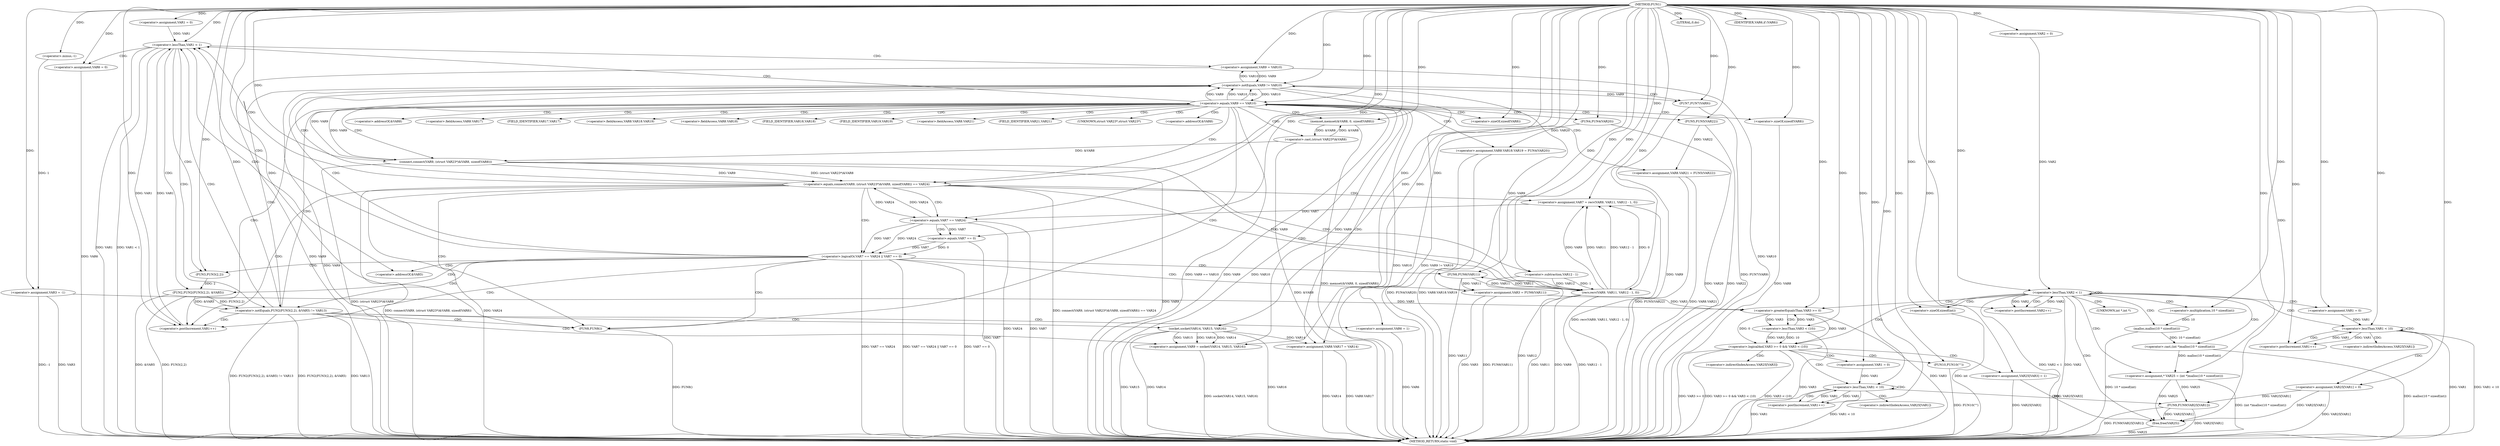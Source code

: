 digraph FUN1 {  
"1000100" [label = "(METHOD,FUN1)" ]
"1000304" [label = "(METHOD_RETURN,static void)" ]
"1000105" [label = "(<operator>.assignment,VAR3 = -1)" ]
"1000107" [label = "(<operator>.minus,-1)" ]
"1000110" [label = "(<operator>.assignment,VAR1 = 0)" ]
"1000113" [label = "(<operator>.lessThan,VAR1 < 1)" ]
"1000116" [label = "(<operator>.postIncrement,VAR1++)" ]
"1000122" [label = "(<operator>.assignment,VAR6 = 0)" ]
"1000128" [label = "(<operator>.assignment,VAR9 = VAR10)" ]
"1000135" [label = "(<operator>.notEquals,FUN2(FUN3(2,2), &VAR5) != VAR13)" ]
"1000136" [label = "(FUN2,FUN2(FUN3(2,2), &VAR5))" ]
"1000137" [label = "(FUN3,FUN3(2,2))" ]
"1000145" [label = "(<operator>.assignment,VAR6 = 1)" ]
"1000148" [label = "(<operator>.assignment,VAR9 = socket(VAR14, VAR15, VAR16))" ]
"1000150" [label = "(socket,socket(VAR14, VAR15, VAR16))" ]
"1000155" [label = "(<operator>.equals,VAR9 == VAR10)" ]
"1000160" [label = "(memset,memset(&VAR8, 0, sizeof(VAR8)))" ]
"1000164" [label = "(<operator>.sizeOf,sizeof(VAR8))" ]
"1000166" [label = "(<operator>.assignment,VAR8.VAR17 = VAR14)" ]
"1000171" [label = "(<operator>.assignment,VAR8.VAR18.VAR19 = FUN4(VAR20))" ]
"1000177" [label = "(FUN4,FUN4(VAR20))" ]
"1000179" [label = "(<operator>.assignment,VAR8.VAR21 = FUN5(VAR22))" ]
"1000183" [label = "(FUN5,FUN5(VAR22))" ]
"1000186" [label = "(<operator>.equals,connect(VAR9, (struct VAR23*)&VAR8, sizeof(VAR8)) == VAR24)" ]
"1000187" [label = "(connect,connect(VAR9, (struct VAR23*)&VAR8, sizeof(VAR8)))" ]
"1000189" [label = "(<operator>.cast,(struct VAR23*)&VAR8)" ]
"1000193" [label = "(<operator>.sizeOf,sizeof(VAR8))" ]
"1000198" [label = "(<operator>.assignment,VAR7 = recv(VAR9, VAR11, VAR12 - 1, 0))" ]
"1000200" [label = "(recv,recv(VAR9, VAR11, VAR12 - 1, 0))" ]
"1000203" [label = "(<operator>.subtraction,VAR12 - 1)" ]
"1000208" [label = "(<operator>.logicalOr,VAR7 == VAR24 || VAR7 == 0)" ]
"1000209" [label = "(<operator>.equals,VAR7 == VAR24)" ]
"1000212" [label = "(<operator>.equals,VAR7 == 0)" ]
"1000217" [label = "(<operator>.assignment,VAR3 = FUN6(VAR11))" ]
"1000219" [label = "(FUN6,FUN6(VAR11))" ]
"1000221" [label = "(LITERAL,0,do)" ]
"1000223" [label = "(<operator>.notEquals,VAR9 != VAR10)" ]
"1000227" [label = "(FUN7,FUN7(VAR9))" ]
"1000230" [label = "(IDENTIFIER,VAR6,if (VAR6))" ]
"1000232" [label = "(FUN8,FUN8())" ]
"1000234" [label = "(<operator>.assignment,VAR2 = 0)" ]
"1000237" [label = "(<operator>.lessThan,VAR2 < 1)" ]
"1000240" [label = "(<operator>.postIncrement,VAR2++)" ]
"1000246" [label = "(<operator>.assignment,* VAR25 = (int *)malloc(10 * sizeof(int)))" ]
"1000248" [label = "(<operator>.cast,(int *)malloc(10 * sizeof(int)))" ]
"1000250" [label = "(malloc,malloc(10 * sizeof(int)))" ]
"1000251" [label = "(<operator>.multiplication,10 * sizeof(int))" ]
"1000253" [label = "(<operator>.sizeOf,sizeof(int))" ]
"1000256" [label = "(<operator>.assignment,VAR1 = 0)" ]
"1000259" [label = "(<operator>.lessThan,VAR1 < 10)" ]
"1000262" [label = "(<operator>.postIncrement,VAR1++)" ]
"1000265" [label = "(<operator>.assignment,VAR25[VAR1] = 0)" ]
"1000271" [label = "(<operator>.logicalAnd,VAR3 >= 0 && VAR3 < (10))" ]
"1000272" [label = "(<operator>.greaterEqualsThan,VAR3 >= 0)" ]
"1000275" [label = "(<operator>.lessThan,VAR3 < (10))" ]
"1000279" [label = "(<operator>.assignment,VAR25[VAR3] = 1)" ]
"1000285" [label = "(<operator>.assignment,VAR1 = 0)" ]
"1000288" [label = "(<operator>.lessThan,VAR1 < 10)" ]
"1000291" [label = "(<operator>.postIncrement,VAR1++)" ]
"1000294" [label = "(FUN9,FUN9(VAR25[VAR1]))" ]
"1000300" [label = "(FUN10,FUN10(\"\"))" ]
"1000302" [label = "(free,free(VAR25))" ]
"1000140" [label = "(<operator>.addressOf,&VAR5)" ]
"1000161" [label = "(<operator>.addressOf,&VAR8)" ]
"1000167" [label = "(<operator>.fieldAccess,VAR8.VAR17)" ]
"1000169" [label = "(FIELD_IDENTIFIER,VAR17,VAR17)" ]
"1000172" [label = "(<operator>.fieldAccess,VAR8.VAR18.VAR19)" ]
"1000173" [label = "(<operator>.fieldAccess,VAR8.VAR18)" ]
"1000175" [label = "(FIELD_IDENTIFIER,VAR18,VAR18)" ]
"1000176" [label = "(FIELD_IDENTIFIER,VAR19,VAR19)" ]
"1000180" [label = "(<operator>.fieldAccess,VAR8.VAR21)" ]
"1000182" [label = "(FIELD_IDENTIFIER,VAR21,VAR21)" ]
"1000190" [label = "(UNKNOWN,struct VAR23*,struct VAR23*)" ]
"1000191" [label = "(<operator>.addressOf,&VAR8)" ]
"1000249" [label = "(UNKNOWN,int *,int *)" ]
"1000266" [label = "(<operator>.indirectIndexAccess,VAR25[VAR1])" ]
"1000280" [label = "(<operator>.indirectIndexAccess,VAR25[VAR3])" ]
"1000295" [label = "(<operator>.indirectIndexAccess,VAR25[VAR1])" ]
  "1000122" -> "1000304"  [ label = "DDG: VAR6"] 
  "1000259" -> "1000304"  [ label = "DDG: VAR1 < 10"] 
  "1000246" -> "1000304"  [ label = "DDG: (int *)malloc(10 * sizeof(int))"] 
  "1000187" -> "1000304"  [ label = "DDG: VAR9"] 
  "1000177" -> "1000304"  [ label = "DDG: VAR20"] 
  "1000128" -> "1000304"  [ label = "DDG: VAR10"] 
  "1000259" -> "1000304"  [ label = "DDG: VAR1"] 
  "1000186" -> "1000304"  [ label = "DDG: connect(VAR9, (struct VAR23*)&VAR8, sizeof(VAR8)) == VAR24"] 
  "1000171" -> "1000304"  [ label = "DDG: VAR8.VAR18.VAR19"] 
  "1000186" -> "1000304"  [ label = "DDG: connect(VAR9, (struct VAR23*)&VAR8, sizeof(VAR8))"] 
  "1000135" -> "1000304"  [ label = "DDG: VAR13"] 
  "1000223" -> "1000304"  [ label = "DDG: VAR10"] 
  "1000250" -> "1000304"  [ label = "DDG: 10 * sizeof(int)"] 
  "1000193" -> "1000304"  [ label = "DDG: VAR8"] 
  "1000200" -> "1000304"  [ label = "DDG: VAR9"] 
  "1000227" -> "1000304"  [ label = "DDG: FUN7(VAR9)"] 
  "1000223" -> "1000304"  [ label = "DDG: VAR9 != VAR10"] 
  "1000237" -> "1000304"  [ label = "DDG: VAR2 < 1"] 
  "1000208" -> "1000304"  [ label = "DDG: VAR7 == VAR24"] 
  "1000209" -> "1000304"  [ label = "DDG: VAR7"] 
  "1000105" -> "1000304"  [ label = "DDG: -1"] 
  "1000294" -> "1000304"  [ label = "DDG: FUN9(VAR25[VAR1])"] 
  "1000150" -> "1000304"  [ label = "DDG: VAR14"] 
  "1000271" -> "1000304"  [ label = "DDG: VAR3 < (10)"] 
  "1000279" -> "1000304"  [ label = "DDG: VAR25[VAR3]"] 
  "1000198" -> "1000304"  [ label = "DDG: recv(VAR9, VAR11, VAR12 - 1, 0)"] 
  "1000155" -> "1000304"  [ label = "DDG: VAR10"] 
  "1000302" -> "1000304"  [ label = "DDG: VAR25"] 
  "1000217" -> "1000304"  [ label = "DDG: FUN6(VAR11)"] 
  "1000160" -> "1000304"  [ label = "DDG: memset(&VAR8, 0, sizeof(VAR8))"] 
  "1000227" -> "1000304"  [ label = "DDG: VAR9"] 
  "1000253" -> "1000304"  [ label = "DDG: int"] 
  "1000187" -> "1000304"  [ label = "DDG: (struct VAR23*)&VAR8"] 
  "1000237" -> "1000304"  [ label = "DDG: VAR2"] 
  "1000113" -> "1000304"  [ label = "DDG: VAR1"] 
  "1000136" -> "1000304"  [ label = "DDG: &VAR5"] 
  "1000186" -> "1000304"  [ label = "DDG: VAR24"] 
  "1000183" -> "1000304"  [ label = "DDG: VAR22"] 
  "1000150" -> "1000304"  [ label = "DDG: VAR15"] 
  "1000128" -> "1000304"  [ label = "DDG: VAR9"] 
  "1000155" -> "1000304"  [ label = "DDG: VAR9 == VAR10"] 
  "1000166" -> "1000304"  [ label = "DDG: VAR8.VAR17"] 
  "1000288" -> "1000304"  [ label = "DDG: VAR1"] 
  "1000189" -> "1000304"  [ label = "DDG: &VAR8"] 
  "1000179" -> "1000304"  [ label = "DDG: VAR8.VAR21"] 
  "1000217" -> "1000304"  [ label = "DDG: VAR3"] 
  "1000200" -> "1000304"  [ label = "DDG: VAR12 - 1"] 
  "1000208" -> "1000304"  [ label = "DDG: VAR7 == VAR24 || VAR7 == 0"] 
  "1000265" -> "1000304"  [ label = "DDG: VAR25[VAR1]"] 
  "1000150" -> "1000304"  [ label = "DDG: VAR16"] 
  "1000275" -> "1000304"  [ label = "DDG: VAR3"] 
  "1000300" -> "1000304"  [ label = "DDG: FUN10(\"\")"] 
  "1000208" -> "1000304"  [ label = "DDG: VAR7 == 0"] 
  "1000294" -> "1000304"  [ label = "DDG: VAR25[VAR1]"] 
  "1000272" -> "1000304"  [ label = "DDG: VAR3"] 
  "1000232" -> "1000304"  [ label = "DDG: FUN8()"] 
  "1000212" -> "1000304"  [ label = "DDG: VAR7"] 
  "1000135" -> "1000304"  [ label = "DDG: FUN2(FUN3(2,2), &VAR5) != VAR13"] 
  "1000113" -> "1000304"  [ label = "DDG: VAR1 < 1"] 
  "1000209" -> "1000304"  [ label = "DDG: VAR24"] 
  "1000135" -> "1000304"  [ label = "DDG: FUN2(FUN3(2,2), &VAR5)"] 
  "1000288" -> "1000304"  [ label = "DDG: VAR1 < 10"] 
  "1000219" -> "1000304"  [ label = "DDG: VAR11"] 
  "1000171" -> "1000304"  [ label = "DDG: FUN4(VAR20)"] 
  "1000166" -> "1000304"  [ label = "DDG: VAR14"] 
  "1000148" -> "1000304"  [ label = "DDG: socket(VAR14, VAR15, VAR16)"] 
  "1000248" -> "1000304"  [ label = "DDG: malloc(10 * sizeof(int))"] 
  "1000271" -> "1000304"  [ label = "DDG: VAR3 >= 0"] 
  "1000155" -> "1000304"  [ label = "DDG: VAR9"] 
  "1000145" -> "1000304"  [ label = "DDG: VAR6"] 
  "1000271" -> "1000304"  [ label = "DDG: VAR3 >= 0 && VAR3 < (10)"] 
  "1000179" -> "1000304"  [ label = "DDG: FUN5(VAR22)"] 
  "1000136" -> "1000304"  [ label = "DDG: FUN3(2,2)"] 
  "1000105" -> "1000304"  [ label = "DDG: VAR3"] 
  "1000223" -> "1000304"  [ label = "DDG: VAR9"] 
  "1000200" -> "1000304"  [ label = "DDG: VAR11"] 
  "1000203" -> "1000304"  [ label = "DDG: VAR12"] 
  "1000107" -> "1000105"  [ label = "DDG: 1"] 
  "1000100" -> "1000105"  [ label = "DDG: "] 
  "1000100" -> "1000107"  [ label = "DDG: "] 
  "1000100" -> "1000110"  [ label = "DDG: "] 
  "1000116" -> "1000113"  [ label = "DDG: VAR1"] 
  "1000110" -> "1000113"  [ label = "DDG: VAR1"] 
  "1000100" -> "1000113"  [ label = "DDG: "] 
  "1000113" -> "1000116"  [ label = "DDG: VAR1"] 
  "1000100" -> "1000116"  [ label = "DDG: "] 
  "1000100" -> "1000122"  [ label = "DDG: "] 
  "1000223" -> "1000128"  [ label = "DDG: VAR10"] 
  "1000100" -> "1000128"  [ label = "DDG: "] 
  "1000136" -> "1000135"  [ label = "DDG: FUN3(2,2)"] 
  "1000136" -> "1000135"  [ label = "DDG: &VAR5"] 
  "1000137" -> "1000136"  [ label = "DDG: 2"] 
  "1000100" -> "1000137"  [ label = "DDG: "] 
  "1000100" -> "1000135"  [ label = "DDG: "] 
  "1000100" -> "1000145"  [ label = "DDG: "] 
  "1000150" -> "1000148"  [ label = "DDG: VAR14"] 
  "1000150" -> "1000148"  [ label = "DDG: VAR15"] 
  "1000150" -> "1000148"  [ label = "DDG: VAR16"] 
  "1000100" -> "1000148"  [ label = "DDG: "] 
  "1000100" -> "1000150"  [ label = "DDG: "] 
  "1000148" -> "1000155"  [ label = "DDG: VAR9"] 
  "1000100" -> "1000155"  [ label = "DDG: "] 
  "1000223" -> "1000155"  [ label = "DDG: VAR10"] 
  "1000189" -> "1000160"  [ label = "DDG: &VAR8"] 
  "1000100" -> "1000160"  [ label = "DDG: "] 
  "1000100" -> "1000164"  [ label = "DDG: "] 
  "1000150" -> "1000166"  [ label = "DDG: VAR14"] 
  "1000100" -> "1000166"  [ label = "DDG: "] 
  "1000177" -> "1000171"  [ label = "DDG: VAR20"] 
  "1000100" -> "1000177"  [ label = "DDG: "] 
  "1000183" -> "1000179"  [ label = "DDG: VAR22"] 
  "1000100" -> "1000183"  [ label = "DDG: "] 
  "1000187" -> "1000186"  [ label = "DDG: VAR9"] 
  "1000187" -> "1000186"  [ label = "DDG: (struct VAR23*)&VAR8"] 
  "1000155" -> "1000187"  [ label = "DDG: VAR9"] 
  "1000100" -> "1000187"  [ label = "DDG: "] 
  "1000189" -> "1000187"  [ label = "DDG: &VAR8"] 
  "1000160" -> "1000189"  [ label = "DDG: &VAR8"] 
  "1000100" -> "1000193"  [ label = "DDG: "] 
  "1000209" -> "1000186"  [ label = "DDG: VAR24"] 
  "1000100" -> "1000186"  [ label = "DDG: "] 
  "1000200" -> "1000198"  [ label = "DDG: VAR9"] 
  "1000200" -> "1000198"  [ label = "DDG: VAR11"] 
  "1000200" -> "1000198"  [ label = "DDG: VAR12 - 1"] 
  "1000200" -> "1000198"  [ label = "DDG: 0"] 
  "1000100" -> "1000198"  [ label = "DDG: "] 
  "1000187" -> "1000200"  [ label = "DDG: VAR9"] 
  "1000100" -> "1000200"  [ label = "DDG: "] 
  "1000219" -> "1000200"  [ label = "DDG: VAR11"] 
  "1000203" -> "1000200"  [ label = "DDG: VAR12"] 
  "1000203" -> "1000200"  [ label = "DDG: 1"] 
  "1000100" -> "1000203"  [ label = "DDG: "] 
  "1000209" -> "1000208"  [ label = "DDG: VAR7"] 
  "1000209" -> "1000208"  [ label = "DDG: VAR24"] 
  "1000198" -> "1000209"  [ label = "DDG: VAR7"] 
  "1000100" -> "1000209"  [ label = "DDG: "] 
  "1000186" -> "1000209"  [ label = "DDG: VAR24"] 
  "1000212" -> "1000208"  [ label = "DDG: VAR7"] 
  "1000212" -> "1000208"  [ label = "DDG: 0"] 
  "1000209" -> "1000212"  [ label = "DDG: VAR7"] 
  "1000100" -> "1000212"  [ label = "DDG: "] 
  "1000219" -> "1000217"  [ label = "DDG: VAR11"] 
  "1000100" -> "1000217"  [ label = "DDG: "] 
  "1000200" -> "1000219"  [ label = "DDG: VAR11"] 
  "1000100" -> "1000219"  [ label = "DDG: "] 
  "1000100" -> "1000221"  [ label = "DDG: "] 
  "1000187" -> "1000223"  [ label = "DDG: VAR9"] 
  "1000200" -> "1000223"  [ label = "DDG: VAR9"] 
  "1000128" -> "1000223"  [ label = "DDG: VAR9"] 
  "1000155" -> "1000223"  [ label = "DDG: VAR9"] 
  "1000100" -> "1000223"  [ label = "DDG: "] 
  "1000155" -> "1000223"  [ label = "DDG: VAR10"] 
  "1000223" -> "1000227"  [ label = "DDG: VAR9"] 
  "1000100" -> "1000227"  [ label = "DDG: "] 
  "1000100" -> "1000230"  [ label = "DDG: "] 
  "1000100" -> "1000232"  [ label = "DDG: "] 
  "1000100" -> "1000234"  [ label = "DDG: "] 
  "1000234" -> "1000237"  [ label = "DDG: VAR2"] 
  "1000240" -> "1000237"  [ label = "DDG: VAR2"] 
  "1000100" -> "1000237"  [ label = "DDG: "] 
  "1000237" -> "1000240"  [ label = "DDG: VAR2"] 
  "1000100" -> "1000240"  [ label = "DDG: "] 
  "1000248" -> "1000246"  [ label = "DDG: malloc(10 * sizeof(int))"] 
  "1000100" -> "1000246"  [ label = "DDG: "] 
  "1000250" -> "1000248"  [ label = "DDG: 10 * sizeof(int)"] 
  "1000251" -> "1000250"  [ label = "DDG: 10"] 
  "1000100" -> "1000251"  [ label = "DDG: "] 
  "1000100" -> "1000253"  [ label = "DDG: "] 
  "1000100" -> "1000256"  [ label = "DDG: "] 
  "1000262" -> "1000259"  [ label = "DDG: VAR1"] 
  "1000256" -> "1000259"  [ label = "DDG: VAR1"] 
  "1000100" -> "1000259"  [ label = "DDG: "] 
  "1000259" -> "1000262"  [ label = "DDG: VAR1"] 
  "1000100" -> "1000262"  [ label = "DDG: "] 
  "1000100" -> "1000265"  [ label = "DDG: "] 
  "1000272" -> "1000271"  [ label = "DDG: VAR3"] 
  "1000272" -> "1000271"  [ label = "DDG: 0"] 
  "1000217" -> "1000272"  [ label = "DDG: VAR3"] 
  "1000275" -> "1000272"  [ label = "DDG: VAR3"] 
  "1000105" -> "1000272"  [ label = "DDG: VAR3"] 
  "1000100" -> "1000272"  [ label = "DDG: "] 
  "1000275" -> "1000271"  [ label = "DDG: VAR3"] 
  "1000275" -> "1000271"  [ label = "DDG: 10"] 
  "1000272" -> "1000275"  [ label = "DDG: VAR3"] 
  "1000100" -> "1000275"  [ label = "DDG: "] 
  "1000100" -> "1000279"  [ label = "DDG: "] 
  "1000100" -> "1000285"  [ label = "DDG: "] 
  "1000285" -> "1000288"  [ label = "DDG: VAR1"] 
  "1000291" -> "1000288"  [ label = "DDG: VAR1"] 
  "1000100" -> "1000288"  [ label = "DDG: "] 
  "1000288" -> "1000291"  [ label = "DDG: VAR1"] 
  "1000100" -> "1000291"  [ label = "DDG: "] 
  "1000265" -> "1000294"  [ label = "DDG: VAR25[VAR1]"] 
  "1000246" -> "1000294"  [ label = "DDG: VAR25"] 
  "1000100" -> "1000300"  [ label = "DDG: "] 
  "1000279" -> "1000302"  [ label = "DDG: VAR25[VAR3]"] 
  "1000265" -> "1000302"  [ label = "DDG: VAR25[VAR1]"] 
  "1000294" -> "1000302"  [ label = "DDG: VAR25[VAR1]"] 
  "1000246" -> "1000302"  [ label = "DDG: VAR25"] 
  "1000100" -> "1000302"  [ label = "DDG: "] 
  "1000113" -> "1000128"  [ label = "CDG: "] 
  "1000113" -> "1000122"  [ label = "CDG: "] 
  "1000113" -> "1000135"  [ label = "CDG: "] 
  "1000113" -> "1000136"  [ label = "CDG: "] 
  "1000113" -> "1000137"  [ label = "CDG: "] 
  "1000113" -> "1000140"  [ label = "CDG: "] 
  "1000135" -> "1000150"  [ label = "CDG: "] 
  "1000135" -> "1000148"  [ label = "CDG: "] 
  "1000135" -> "1000145"  [ label = "CDG: "] 
  "1000135" -> "1000155"  [ label = "CDG: "] 
  "1000135" -> "1000116"  [ label = "CDG: "] 
  "1000135" -> "1000113"  [ label = "CDG: "] 
  "1000135" -> "1000223"  [ label = "CDG: "] 
  "1000135" -> "1000232"  [ label = "CDG: "] 
  "1000155" -> "1000164"  [ label = "CDG: "] 
  "1000155" -> "1000191"  [ label = "CDG: "] 
  "1000155" -> "1000161"  [ label = "CDG: "] 
  "1000155" -> "1000182"  [ label = "CDG: "] 
  "1000155" -> "1000166"  [ label = "CDG: "] 
  "1000155" -> "1000180"  [ label = "CDG: "] 
  "1000155" -> "1000183"  [ label = "CDG: "] 
  "1000155" -> "1000190"  [ label = "CDG: "] 
  "1000155" -> "1000167"  [ label = "CDG: "] 
  "1000155" -> "1000175"  [ label = "CDG: "] 
  "1000155" -> "1000160"  [ label = "CDG: "] 
  "1000155" -> "1000179"  [ label = "CDG: "] 
  "1000155" -> "1000176"  [ label = "CDG: "] 
  "1000155" -> "1000187"  [ label = "CDG: "] 
  "1000155" -> "1000186"  [ label = "CDG: "] 
  "1000155" -> "1000172"  [ label = "CDG: "] 
  "1000155" -> "1000189"  [ label = "CDG: "] 
  "1000155" -> "1000169"  [ label = "CDG: "] 
  "1000155" -> "1000173"  [ label = "CDG: "] 
  "1000155" -> "1000171"  [ label = "CDG: "] 
  "1000155" -> "1000193"  [ label = "CDG: "] 
  "1000155" -> "1000177"  [ label = "CDG: "] 
  "1000155" -> "1000116"  [ label = "CDG: "] 
  "1000155" -> "1000113"  [ label = "CDG: "] 
  "1000155" -> "1000223"  [ label = "CDG: "] 
  "1000155" -> "1000232"  [ label = "CDG: "] 
  "1000186" -> "1000200"  [ label = "CDG: "] 
  "1000186" -> "1000208"  [ label = "CDG: "] 
  "1000186" -> "1000198"  [ label = "CDG: "] 
  "1000186" -> "1000203"  [ label = "CDG: "] 
  "1000186" -> "1000209"  [ label = "CDG: "] 
  "1000186" -> "1000116"  [ label = "CDG: "] 
  "1000186" -> "1000113"  [ label = "CDG: "] 
  "1000186" -> "1000223"  [ label = "CDG: "] 
  "1000186" -> "1000232"  [ label = "CDG: "] 
  "1000208" -> "1000219"  [ label = "CDG: "] 
  "1000208" -> "1000217"  [ label = "CDG: "] 
  "1000208" -> "1000116"  [ label = "CDG: "] 
  "1000208" -> "1000135"  [ label = "CDG: "] 
  "1000208" -> "1000136"  [ label = "CDG: "] 
  "1000208" -> "1000113"  [ label = "CDG: "] 
  "1000208" -> "1000137"  [ label = "CDG: "] 
  "1000208" -> "1000223"  [ label = "CDG: "] 
  "1000208" -> "1000140"  [ label = "CDG: "] 
  "1000208" -> "1000232"  [ label = "CDG: "] 
  "1000209" -> "1000212"  [ label = "CDG: "] 
  "1000223" -> "1000227"  [ label = "CDG: "] 
  "1000237" -> "1000302"  [ label = "CDG: "] 
  "1000237" -> "1000259"  [ label = "CDG: "] 
  "1000237" -> "1000251"  [ label = "CDG: "] 
  "1000237" -> "1000250"  [ label = "CDG: "] 
  "1000237" -> "1000248"  [ label = "CDG: "] 
  "1000237" -> "1000240"  [ label = "CDG: "] 
  "1000237" -> "1000246"  [ label = "CDG: "] 
  "1000237" -> "1000272"  [ label = "CDG: "] 
  "1000237" -> "1000271"  [ label = "CDG: "] 
  "1000237" -> "1000253"  [ label = "CDG: "] 
  "1000237" -> "1000237"  [ label = "CDG: "] 
  "1000237" -> "1000249"  [ label = "CDG: "] 
  "1000237" -> "1000256"  [ label = "CDG: "] 
  "1000259" -> "1000259"  [ label = "CDG: "] 
  "1000259" -> "1000265"  [ label = "CDG: "] 
  "1000259" -> "1000266"  [ label = "CDG: "] 
  "1000259" -> "1000262"  [ label = "CDG: "] 
  "1000271" -> "1000285"  [ label = "CDG: "] 
  "1000271" -> "1000300"  [ label = "CDG: "] 
  "1000271" -> "1000288"  [ label = "CDG: "] 
  "1000271" -> "1000279"  [ label = "CDG: "] 
  "1000271" -> "1000280"  [ label = "CDG: "] 
  "1000272" -> "1000275"  [ label = "CDG: "] 
  "1000288" -> "1000294"  [ label = "CDG: "] 
  "1000288" -> "1000291"  [ label = "CDG: "] 
  "1000288" -> "1000295"  [ label = "CDG: "] 
  "1000288" -> "1000288"  [ label = "CDG: "] 
}
